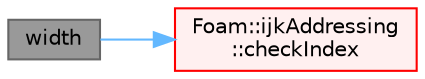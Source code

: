 digraph "width"
{
 // LATEX_PDF_SIZE
  bgcolor="transparent";
  edge [fontname=Helvetica,fontsize=10,labelfontname=Helvetica,labelfontsize=10];
  node [fontname=Helvetica,fontsize=10,shape=box,height=0.2,width=0.4];
  rankdir="LR";
  Node1 [id="Node000001",label="width",height=0.2,width=0.4,color="gray40", fillcolor="grey60", style="filled", fontcolor="black",tooltip=" "];
  Node1 -> Node2 [id="edge1_Node000001_Node000002",color="steelblue1",style="solid",tooltip=" "];
  Node2 [id="Node000002",label="Foam::ijkAddressing\l::checkIndex",height=0.2,width=0.4,color="red", fillcolor="#FFF0F0", style="filled",URL="$classFoam_1_1ijkAddressing.html#a0fda9b37b436cca55ee500995a3dc444",tooltip=" "];
}
